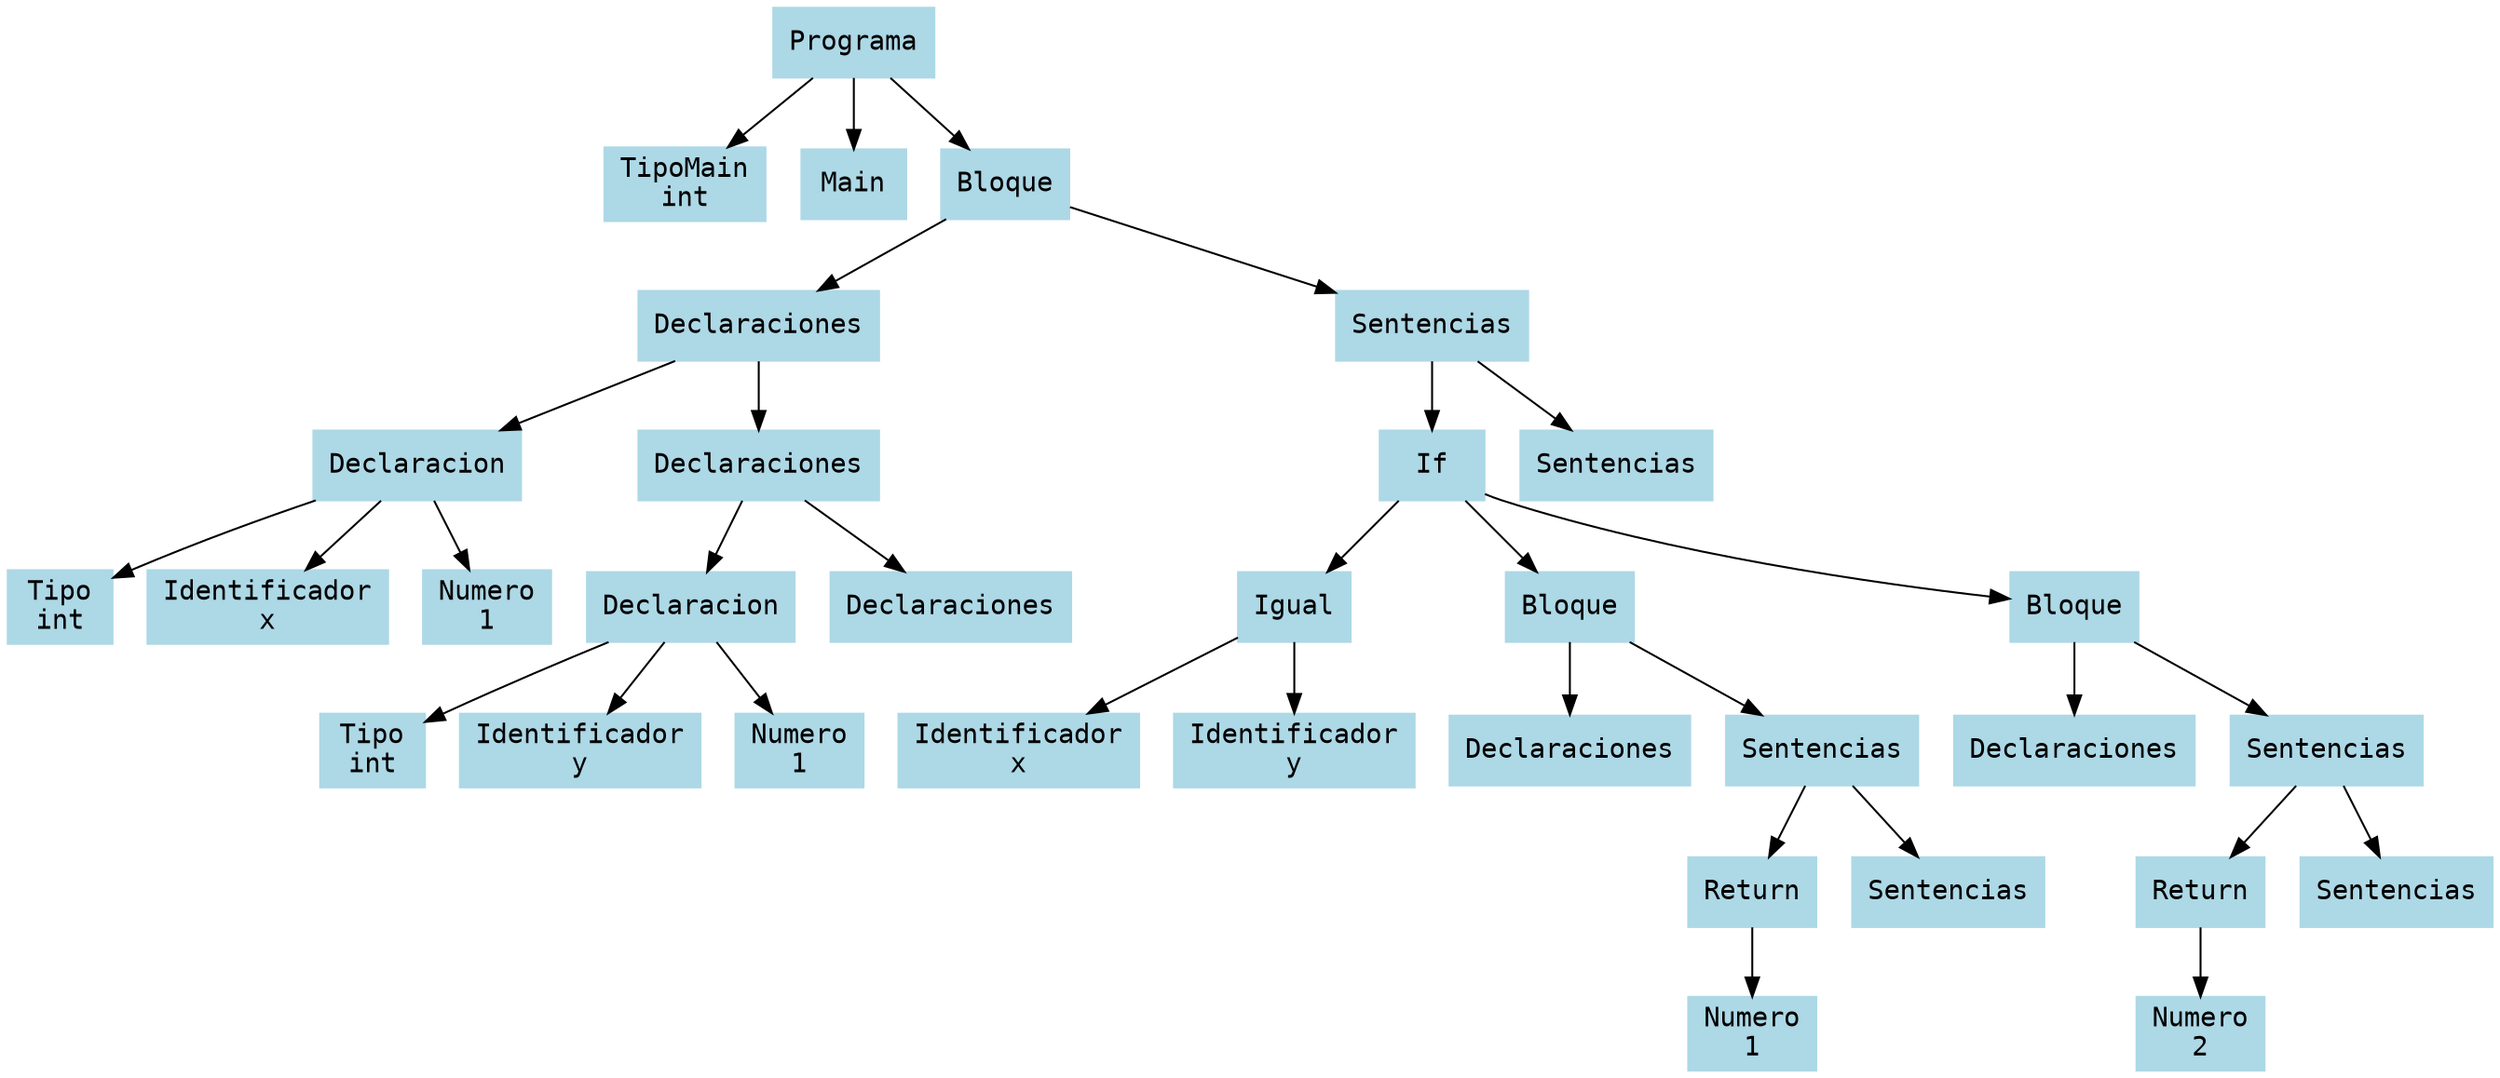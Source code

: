 digraph AST {
  node [shape=box, style=filled, color=lightblue, fontname="Consolas"];
  n32 [label="Programa"];
  n32 -> n1;
  n1 [label="TipoMain\nint"];
  n32 -> n33;
  n33 [label="Main"];
  n32 -> n31;
  n31 [label="Bloque"];
  n31 -> n12;
  n12 [label="Declaraciones"];
  n12 -> n4;
  n4 [label="Declaracion"];
  n4 -> n2;
  n2 [label="Tipo\nint"];
  n4 -> n5;
  n5 [label="Identificador\nx"];
  n4 -> n3;
  n3 [label="Numero\n1"];
  n12 -> n11;
  n11 [label="Declaraciones"];
  n11 -> n8;
  n8 [label="Declaracion"];
  n8 -> n6;
  n6 [label="Tipo\nint"];
  n8 -> n9;
  n9 [label="Identificador\ny"];
  n8 -> n7;
  n7 [label="Numero\n1"];
  n11 -> n10;
  n10 [label="Declaraciones"];
  n31 -> n30;
  n30 [label="Sentencias"];
  n30 -> n28;
  n28 [label="If"];
  n28 -> n15;
  n15 [label="Igual"];
  n15 -> n13;
  n13 [label="Identificador\nx"];
  n15 -> n14;
  n14 [label="Identificador\ny"];
  n28 -> n21;
  n21 [label="Bloque"];
  n21 -> n16;
  n16 [label="Declaraciones"];
  n21 -> n20;
  n20 [label="Sentencias"];
  n20 -> n18;
  n18 [label="Return"];
  n18 -> n17;
  n17 [label="Numero\n1"];
  n20 -> n19;
  n19 [label="Sentencias"];
  n28 -> n27;
  n27 [label="Bloque"];
  n27 -> n22;
  n22 [label="Declaraciones"];
  n27 -> n26;
  n26 [label="Sentencias"];
  n26 -> n24;
  n24 [label="Return"];
  n24 -> n23;
  n23 [label="Numero\n2"];
  n26 -> n25;
  n25 [label="Sentencias"];
  n30 -> n29;
  n29 [label="Sentencias"];
}
